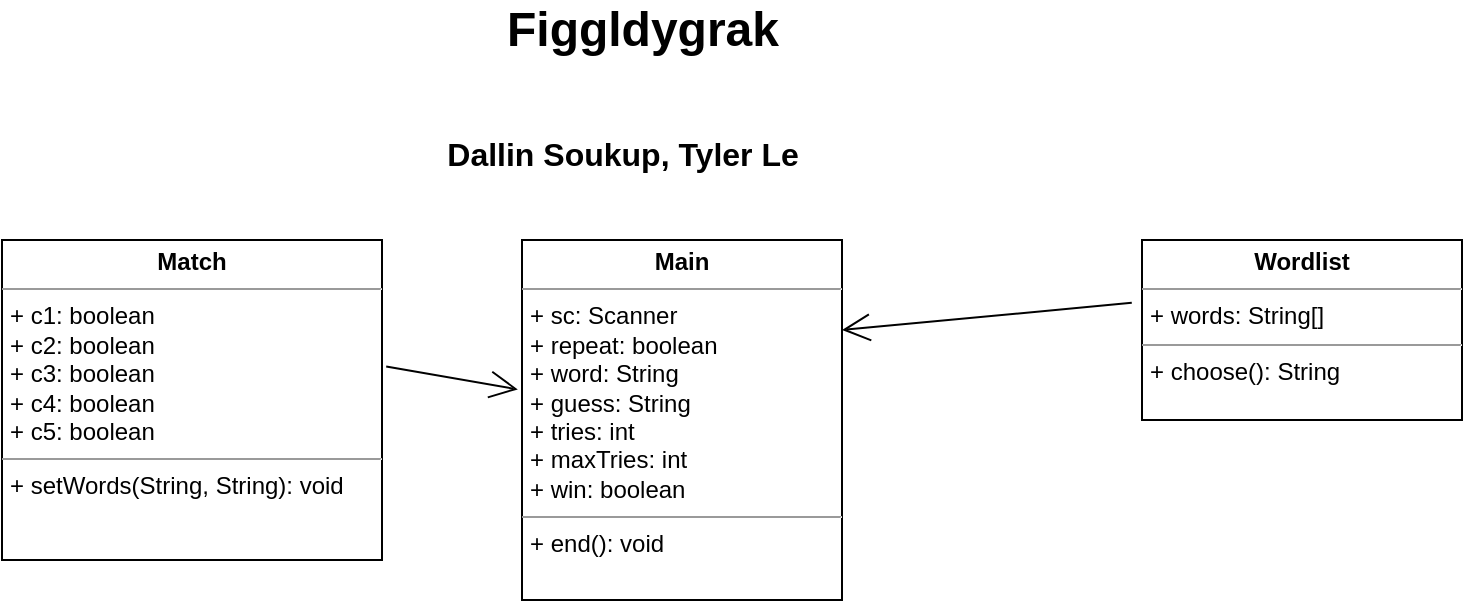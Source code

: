 <mxfile version="21.7.3" type="github">
  <diagram name="Page-1" id="Tx2Y7DHx7KfpgCzlKDU4">
    <mxGraphModel dx="814" dy="436" grid="1" gridSize="10" guides="1" tooltips="1" connect="1" arrows="1" fold="1" page="1" pageScale="1" pageWidth="850" pageHeight="1100" math="0" shadow="0">
      <root>
        <mxCell id="0" />
        <mxCell id="1" parent="0" />
        <mxCell id="DddoxypXK8zhNxieMubF-4" value="Figgldygrak" style="text;strokeColor=none;fillColor=none;html=1;fontSize=24;fontStyle=1;verticalAlign=middle;align=center;" vertex="1" parent="1">
          <mxGeometry x="270" y="150" width="160" height="30" as="geometry" />
        </mxCell>
        <mxCell id="DddoxypXK8zhNxieMubF-5" value="&lt;font style=&quot;font-size: 16px;&quot;&gt;Dallin Soukup, Tyler Le&lt;/font&gt;" style="text;strokeColor=none;fillColor=none;html=1;fontSize=24;fontStyle=1;verticalAlign=middle;align=center;" vertex="1" parent="1">
          <mxGeometry x="120" y="210" width="440" height="30" as="geometry" />
        </mxCell>
        <mxCell id="DddoxypXK8zhNxieMubF-6" value="&lt;p style=&quot;margin:0px;margin-top:4px;text-align:center;&quot;&gt;&lt;b&gt;Main&lt;/b&gt;&lt;/p&gt;&lt;hr size=&quot;1&quot;&gt;&lt;p style=&quot;margin:0px;margin-left:4px;&quot;&gt;+ sc: Scanner&lt;/p&gt;&lt;p style=&quot;margin:0px;margin-left:4px;&quot;&gt;+ repeat: boolean&lt;/p&gt;&lt;p style=&quot;margin:0px;margin-left:4px;&quot;&gt;+ word: String&lt;/p&gt;&lt;p style=&quot;margin:0px;margin-left:4px;&quot;&gt;+ guess: String&lt;/p&gt;&lt;p style=&quot;margin:0px;margin-left:4px;&quot;&gt;+ tries: int&lt;/p&gt;&lt;p style=&quot;margin:0px;margin-left:4px;&quot;&gt;+ maxTries: int&lt;/p&gt;&lt;p style=&quot;margin:0px;margin-left:4px;&quot;&gt;+ win: boolean&lt;/p&gt;&lt;hr size=&quot;1&quot;&gt;&lt;p style=&quot;margin:0px;margin-left:4px;&quot;&gt;+ end(): void&lt;/p&gt;" style="verticalAlign=top;align=left;overflow=fill;fontSize=12;fontFamily=Helvetica;html=1;whiteSpace=wrap;" vertex="1" parent="1">
          <mxGeometry x="290" y="270" width="160" height="180" as="geometry" />
        </mxCell>
        <mxCell id="DddoxypXK8zhNxieMubF-7" value="&lt;p style=&quot;margin:0px;margin-top:4px;text-align:center;&quot;&gt;&lt;b&gt;Wordlist&lt;/b&gt;&lt;/p&gt;&lt;hr size=&quot;1&quot;&gt;&lt;p style=&quot;margin:0px;margin-left:4px;&quot;&gt;+ words: String[]&lt;/p&gt;&lt;hr size=&quot;1&quot;&gt;&lt;p style=&quot;margin:0px;margin-left:4px;&quot;&gt;+ choose(): String&lt;/p&gt;" style="verticalAlign=top;align=left;overflow=fill;fontSize=12;fontFamily=Helvetica;html=1;whiteSpace=wrap;" vertex="1" parent="1">
          <mxGeometry x="600" y="270" width="160" height="90" as="geometry" />
        </mxCell>
        <mxCell id="DddoxypXK8zhNxieMubF-8" value="&lt;p style=&quot;margin:0px;margin-top:4px;text-align:center;&quot;&gt;&lt;b&gt;Match&lt;/b&gt;&lt;/p&gt;&lt;hr size=&quot;1&quot;&gt;&lt;p style=&quot;margin:0px;margin-left:4px;&quot;&gt;+ c1: boolean&lt;/p&gt;&lt;p style=&quot;margin:0px;margin-left:4px;&quot;&gt;+ c2: boolean&lt;/p&gt;&lt;p style=&quot;margin:0px;margin-left:4px;&quot;&gt;+ c3: boolean&lt;/p&gt;&lt;p style=&quot;margin:0px;margin-left:4px;&quot;&gt;+ c4: boolean&lt;/p&gt;&lt;p style=&quot;margin:0px;margin-left:4px;&quot;&gt;+ c5: boolean&lt;/p&gt;&lt;hr size=&quot;1&quot;&gt;&lt;p style=&quot;margin:0px;margin-left:4px;&quot;&gt;+ setWords(String, String): void&lt;/p&gt;" style="verticalAlign=top;align=left;overflow=fill;fontSize=12;fontFamily=Helvetica;html=1;whiteSpace=wrap;" vertex="1" parent="1">
          <mxGeometry x="30" y="270" width="190" height="160" as="geometry" />
        </mxCell>
        <mxCell id="DddoxypXK8zhNxieMubF-9" value="" style="endArrow=open;endFill=1;endSize=12;html=1;rounded=0;entryX=1;entryY=0.25;entryDx=0;entryDy=0;exitX=-0.032;exitY=0.349;exitDx=0;exitDy=0;exitPerimeter=0;" edge="1" parent="1" source="DddoxypXK8zhNxieMubF-7" target="DddoxypXK8zhNxieMubF-6">
          <mxGeometry width="160" relative="1" as="geometry">
            <mxPoint x="590" y="310" as="sourcePoint" />
            <mxPoint x="460" y="320" as="targetPoint" />
          </mxGeometry>
        </mxCell>
        <mxCell id="DddoxypXK8zhNxieMubF-10" value="" style="endArrow=open;endFill=1;endSize=12;html=1;rounded=0;entryX=-0.013;entryY=0.415;entryDx=0;entryDy=0;entryPerimeter=0;exitX=1.011;exitY=0.395;exitDx=0;exitDy=0;exitPerimeter=0;" edge="1" parent="1" source="DddoxypXK8zhNxieMubF-8" target="DddoxypXK8zhNxieMubF-6">
          <mxGeometry width="160" relative="1" as="geometry">
            <mxPoint x="230" y="330" as="sourcePoint" />
            <mxPoint x="440" y="310" as="targetPoint" />
          </mxGeometry>
        </mxCell>
      </root>
    </mxGraphModel>
  </diagram>
</mxfile>
